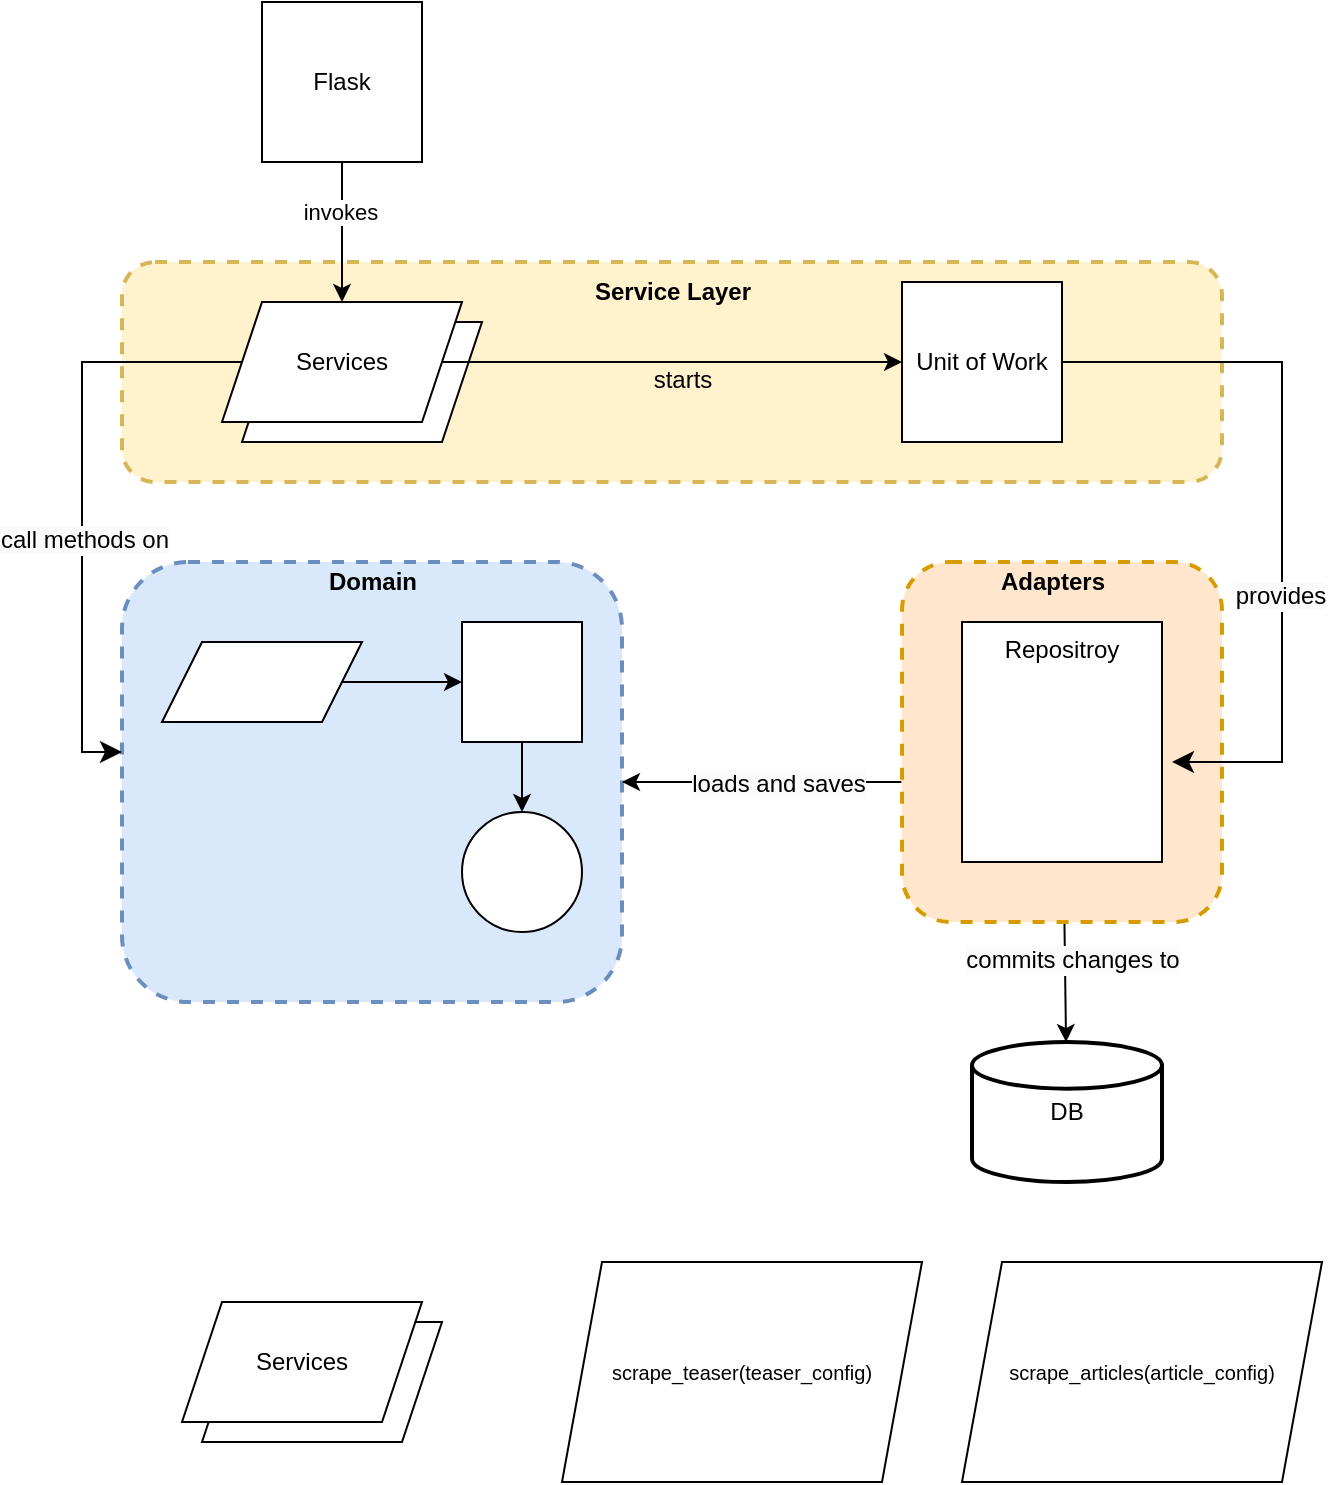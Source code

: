 <mxfile>
    <diagram id="1DLOrL0JTEcn9MPpbcRm" name="Page-1">
        <mxGraphModel dx="2007" dy="845" grid="1" gridSize="10" guides="1" tooltips="1" connect="1" arrows="1" fold="1" page="1" pageScale="1" pageWidth="850" pageHeight="1100" math="0" shadow="0">
            <root>
                <mxCell id="0"/>
                <mxCell id="1" parent="0"/>
                <mxCell id="36" value="" style="edgeStyle=none;html=1;" edge="1" parent="1" source="30" target="11">
                    <mxGeometry relative="1" as="geometry"/>
                </mxCell>
                <mxCell id="37" value="&lt;span style=&quot;font-size: 12px; background-color: rgb(251, 251, 251);&quot;&gt;commits changes to&lt;/span&gt;" style="edgeLabel;html=1;align=center;verticalAlign=middle;resizable=0;points=[];" vertex="1" connectable="0" parent="36">
                    <mxGeometry x="-0.365" y="3" relative="1" as="geometry">
                        <mxPoint as="offset"/>
                    </mxGeometry>
                </mxCell>
                <mxCell id="30" value="" style="rounded=1;whiteSpace=wrap;html=1;fillColor=#ffe6cc;strokeWidth=2;dashed=1;strokeColor=#d79b00;" vertex="1" parent="1">
                    <mxGeometry x="410" y="340" width="160" height="180" as="geometry"/>
                </mxCell>
                <mxCell id="27" value="" style="rounded=1;whiteSpace=wrap;html=1;fillColor=#dae8fc;strokeWidth=2;dashed=1;strokeColor=#6c8ebf;" vertex="1" parent="1">
                    <mxGeometry x="20" y="340" width="250" height="220" as="geometry"/>
                </mxCell>
                <mxCell id="22" value="" style="rounded=1;whiteSpace=wrap;html=1;fillColor=#fff2cc;strokeWidth=2;dashed=1;strokeColor=#d6b656;" vertex="1" parent="1">
                    <mxGeometry x="20" y="190" width="550" height="110" as="geometry"/>
                </mxCell>
                <mxCell id="24" value="" style="edgeStyle=none;html=1;" edge="1" parent="1" source="2" target="5">
                    <mxGeometry relative="1" as="geometry"/>
                </mxCell>
                <mxCell id="43" value="invokes" style="edgeLabel;html=1;align=center;verticalAlign=middle;resizable=0;points=[];" vertex="1" connectable="0" parent="24">
                    <mxGeometry x="-0.301" y="-1" relative="1" as="geometry">
                        <mxPoint as="offset"/>
                    </mxGeometry>
                </mxCell>
                <mxCell id="2" value="Flask" style="whiteSpace=wrap;html=1;aspect=fixed;" vertex="1" parent="1">
                    <mxGeometry x="90" y="60" width="80" height="80" as="geometry"/>
                </mxCell>
                <mxCell id="4" value="Services" style="shape=parallelogram;perimeter=parallelogramPerimeter;whiteSpace=wrap;html=1;fixedSize=1;" vertex="1" parent="1">
                    <mxGeometry x="80" y="220" width="120" height="60" as="geometry"/>
                </mxCell>
                <mxCell id="23" style="edgeStyle=none;html=1;" edge="1" parent="1" source="5" target="6">
                    <mxGeometry relative="1" as="geometry"/>
                </mxCell>
                <mxCell id="40" value="&lt;span style=&quot;font-size: 12px;&quot;&gt;starts&lt;/span&gt;" style="edgeLabel;html=1;align=center;verticalAlign=middle;resizable=0;points=[];labelBackgroundColor=none;fontColor=default;" vertex="1" connectable="0" parent="23">
                    <mxGeometry x="0.428" y="2" relative="1" as="geometry">
                        <mxPoint x="-44" y="11" as="offset"/>
                    </mxGeometry>
                </mxCell>
                <mxCell id="5" value="Services" style="shape=parallelogram;perimeter=parallelogramPerimeter;whiteSpace=wrap;html=1;fixedSize=1;" vertex="1" parent="1">
                    <mxGeometry x="70" y="210" width="120" height="60" as="geometry"/>
                </mxCell>
                <mxCell id="6" value="Unit of Work" style="whiteSpace=wrap;html=1;aspect=fixed;" vertex="1" parent="1">
                    <mxGeometry x="410" y="200" width="80" height="80" as="geometry"/>
                </mxCell>
                <mxCell id="28" value="" style="edgeStyle=none;html=1;" edge="1" parent="1" source="7" target="8">
                    <mxGeometry relative="1" as="geometry"/>
                </mxCell>
                <mxCell id="7" value="" style="shape=parallelogram;perimeter=parallelogramPerimeter;whiteSpace=wrap;html=1;fixedSize=1;" vertex="1" parent="1">
                    <mxGeometry x="40" y="380" width="100" height="40" as="geometry"/>
                </mxCell>
                <mxCell id="29" value="" style="edgeStyle=none;html=1;" edge="1" parent="1" source="8" target="9">
                    <mxGeometry relative="1" as="geometry"/>
                </mxCell>
                <mxCell id="8" value="" style="whiteSpace=wrap;html=1;aspect=fixed;" vertex="1" parent="1">
                    <mxGeometry x="190" y="370" width="60" height="60" as="geometry"/>
                </mxCell>
                <mxCell id="9" value="" style="ellipse;whiteSpace=wrap;html=1;aspect=fixed;" vertex="1" parent="1">
                    <mxGeometry x="190" y="465" width="60" height="60" as="geometry"/>
                </mxCell>
                <mxCell id="10" value="Repositroy" style="rounded=0;whiteSpace=wrap;html=1;horizontal=1;align=center;verticalAlign=top;" vertex="1" parent="1">
                    <mxGeometry x="440" y="370" width="100" height="120" as="geometry"/>
                </mxCell>
                <mxCell id="11" value="DB" style="strokeWidth=2;html=1;shape=mxgraph.flowchart.database;whiteSpace=wrap;" vertex="1" parent="1">
                    <mxGeometry x="445" y="580" width="95" height="70" as="geometry"/>
                </mxCell>
                <mxCell id="12" value="Service Layer" style="text;html=1;align=center;verticalAlign=middle;resizable=0;points=[];autosize=1;strokeColor=none;fillColor=none;fontStyle=1" vertex="1" parent="1">
                    <mxGeometry x="245" y="190" width="100" height="30" as="geometry"/>
                </mxCell>
                <mxCell id="13" value="Domain" style="text;html=1;align=center;verticalAlign=middle;resizable=0;points=[];autosize=1;strokeColor=none;fillColor=none;fontStyle=1" vertex="1" parent="1">
                    <mxGeometry x="110" y="335" width="70" height="30" as="geometry"/>
                </mxCell>
                <mxCell id="14" value="Adapters" style="text;html=1;align=center;verticalAlign=middle;resizable=0;points=[];autosize=1;strokeColor=none;fillColor=none;fontStyle=1" vertex="1" parent="1">
                    <mxGeometry x="445" y="335" width="80" height="30" as="geometry"/>
                </mxCell>
                <mxCell id="26" value="" style="edgeStyle=elbowEdgeStyle;elbow=horizontal;endArrow=classic;html=1;curved=0;rounded=0;endSize=8;startSize=8;exitX=0;exitY=0.5;exitDx=0;exitDy=0;" edge="1" parent="1" source="5">
                    <mxGeometry width="50" height="50" relative="1" as="geometry">
                        <mxPoint x="-30" y="410" as="sourcePoint"/>
                        <mxPoint x="20" y="435" as="targetPoint"/>
                        <Array as="points">
                            <mxPoint y="340"/>
                        </Array>
                    </mxGeometry>
                </mxCell>
                <mxCell id="39" value="&lt;span style=&quot;font-size: 12px; background-color: rgb(251, 251, 251);&quot;&gt;call methods on&lt;/span&gt;" style="edgeLabel;html=1;align=center;verticalAlign=middle;resizable=0;points=[];" vertex="1" connectable="0" parent="26">
                    <mxGeometry x="0.144" y="1" relative="1" as="geometry">
                        <mxPoint as="offset"/>
                    </mxGeometry>
                </mxCell>
                <mxCell id="34" value="" style="endArrow=classic;html=1;exitX=-0.002;exitY=0.611;exitDx=0;exitDy=0;exitPerimeter=0;" edge="1" parent="1" source="30" target="27">
                    <mxGeometry width="50" height="50" relative="1" as="geometry">
                        <mxPoint x="250" y="440" as="sourcePoint"/>
                        <mxPoint x="300" y="390" as="targetPoint"/>
                    </mxGeometry>
                </mxCell>
                <mxCell id="42" value="&lt;span style=&quot;font-size: 12px; background-color: rgb(251, 251, 251);&quot;&gt;loads and saves&lt;/span&gt;" style="edgeLabel;html=1;align=center;verticalAlign=middle;resizable=0;points=[];" vertex="1" connectable="0" parent="34">
                    <mxGeometry x="-0.121" y="1" relative="1" as="geometry">
                        <mxPoint as="offset"/>
                    </mxGeometry>
                </mxCell>
                <mxCell id="35" value="" style="edgeStyle=segmentEdgeStyle;endArrow=classic;html=1;curved=0;rounded=0;endSize=8;startSize=8;exitX=1;exitY=0.5;exitDx=0;exitDy=0;entryX=1.05;entryY=0.583;entryDx=0;entryDy=0;entryPerimeter=0;" edge="1" parent="1" source="6" target="10">
                    <mxGeometry width="50" height="50" relative="1" as="geometry">
                        <mxPoint x="310" y="400" as="sourcePoint"/>
                        <mxPoint x="360" y="350" as="targetPoint"/>
                        <Array as="points">
                            <mxPoint x="600" y="240"/>
                            <mxPoint x="600" y="440"/>
                        </Array>
                    </mxGeometry>
                </mxCell>
                <mxCell id="38" value="&lt;span style=&quot;font-size: 12px; background-color: rgb(251, 251, 251);&quot;&gt;provides&lt;/span&gt;" style="edgeLabel;html=1;align=center;verticalAlign=middle;resizable=0;points=[];" vertex="1" connectable="0" parent="35">
                    <mxGeometry x="0.244" y="-1" relative="1" as="geometry">
                        <mxPoint as="offset"/>
                    </mxGeometry>
                </mxCell>
                <mxCell id="46" value="scrape_teaser(teaser_config)" style="shape=parallelogram;perimeter=parallelogramPerimeter;whiteSpace=wrap;html=1;fixedSize=1;align=center;verticalAlign=middle;fontSize=10;" vertex="1" parent="1">
                    <mxGeometry x="240" y="690" width="180" height="110" as="geometry"/>
                </mxCell>
                <mxCell id="47" value="scrape_articles(article_config)" style="shape=parallelogram;perimeter=parallelogramPerimeter;whiteSpace=wrap;html=1;fixedSize=1;fontSize=10;" vertex="1" parent="1">
                    <mxGeometry x="440" y="690" width="180" height="110" as="geometry"/>
                </mxCell>
                <mxCell id="48" value="" style="group" vertex="1" connectable="0" parent="1">
                    <mxGeometry x="50" y="710" width="130" height="70" as="geometry"/>
                </mxCell>
                <mxCell id="44" value="Services" style="shape=parallelogram;perimeter=parallelogramPerimeter;whiteSpace=wrap;html=1;fixedSize=1;" vertex="1" parent="48">
                    <mxGeometry x="10" y="10" width="120" height="60" as="geometry"/>
                </mxCell>
                <mxCell id="45" value="Services" style="shape=parallelogram;perimeter=parallelogramPerimeter;whiteSpace=wrap;html=1;fixedSize=1;" vertex="1" parent="48">
                    <mxGeometry width="120" height="60" as="geometry"/>
                </mxCell>
            </root>
        </mxGraphModel>
    </diagram>
</mxfile>